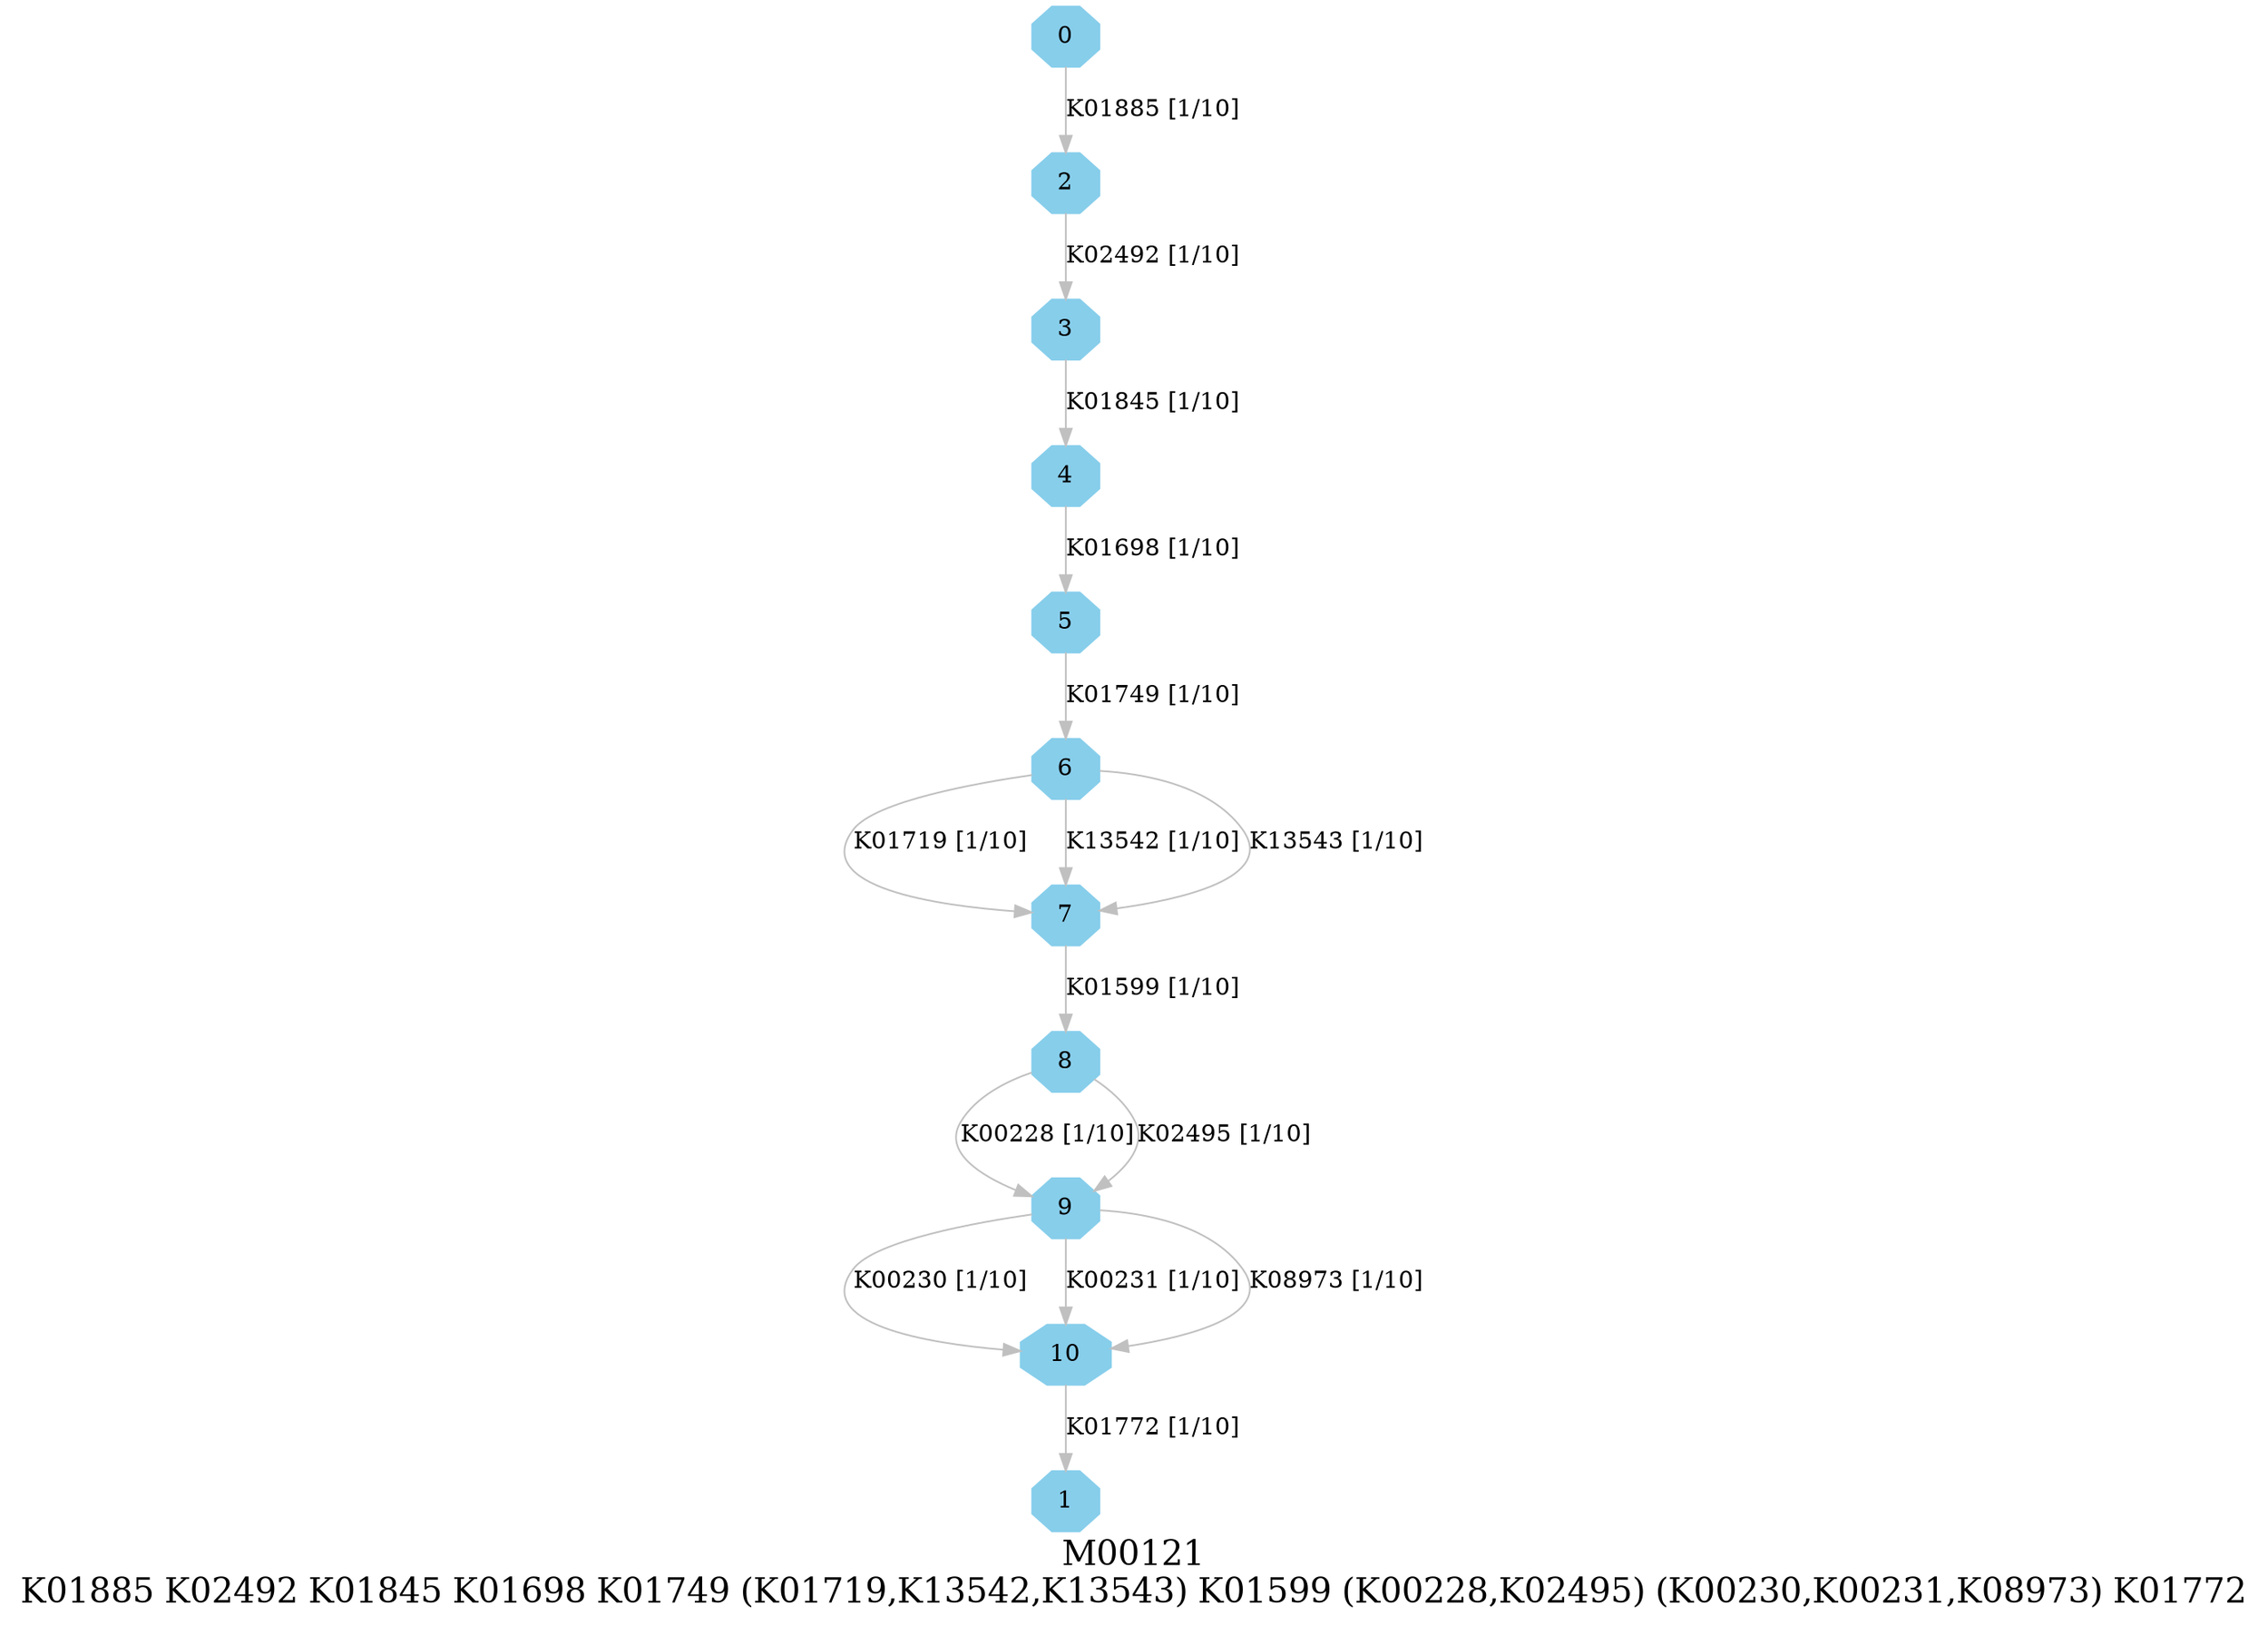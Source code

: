 digraph G {
graph [label="M00121
K01885 K02492 K01845 K01698 K01749 (K01719,K13542,K13543) K01599 (K00228,K02495) (K00230,K00231,K08973) K01772",fontsize=20];
node [shape=box,style=filled];
edge [len=3,color=grey];
{node [width=.3,height=.3,shape=octagon,style=filled,color=skyblue] 0 1 2 3 4 5 6 7 8 9 10 }
0 -> 2 [label="K01885 [1/10]"];
2 -> 3 [label="K02492 [1/10]"];
3 -> 4 [label="K01845 [1/10]"];
4 -> 5 [label="K01698 [1/10]"];
5 -> 6 [label="K01749 [1/10]"];
6 -> 7 [label="K01719 [1/10]"];
6 -> 7 [label="K13542 [1/10]"];
6 -> 7 [label="K13543 [1/10]"];
7 -> 8 [label="K01599 [1/10]"];
8 -> 9 [label="K00228 [1/10]"];
8 -> 9 [label="K02495 [1/10]"];
9 -> 10 [label="K00230 [1/10]"];
9 -> 10 [label="K00231 [1/10]"];
9 -> 10 [label="K08973 [1/10]"];
10 -> 1 [label="K01772 [1/10]"];
}